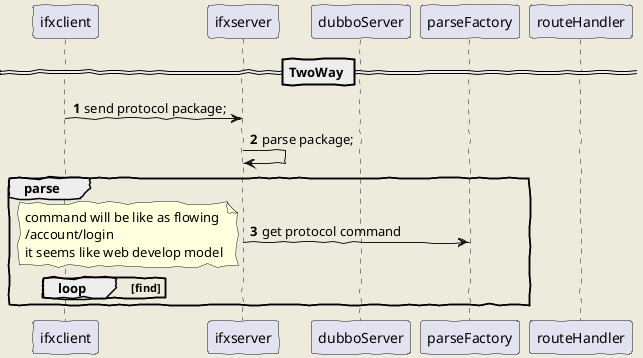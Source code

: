 @startuml
'https://plantuml.com/sequence-diagram

autonumber
skinparam backgroundColor #EEEBDC
skinparam handwritten true
participant ifxclient
participant ifxserver
participant dubboServer
participant parseFactory
participant routeHandler
== TwoWay ==
ifxclient-> ifxserver : send protocol package;
ifxserver -> ifxserver : parse package;
group parse
ifxserver -> parseFactory : get protocol command
note left : command will be like as flowing\n/account/login\nit seems like web develop model
loop find
end loop
end group
@enduml